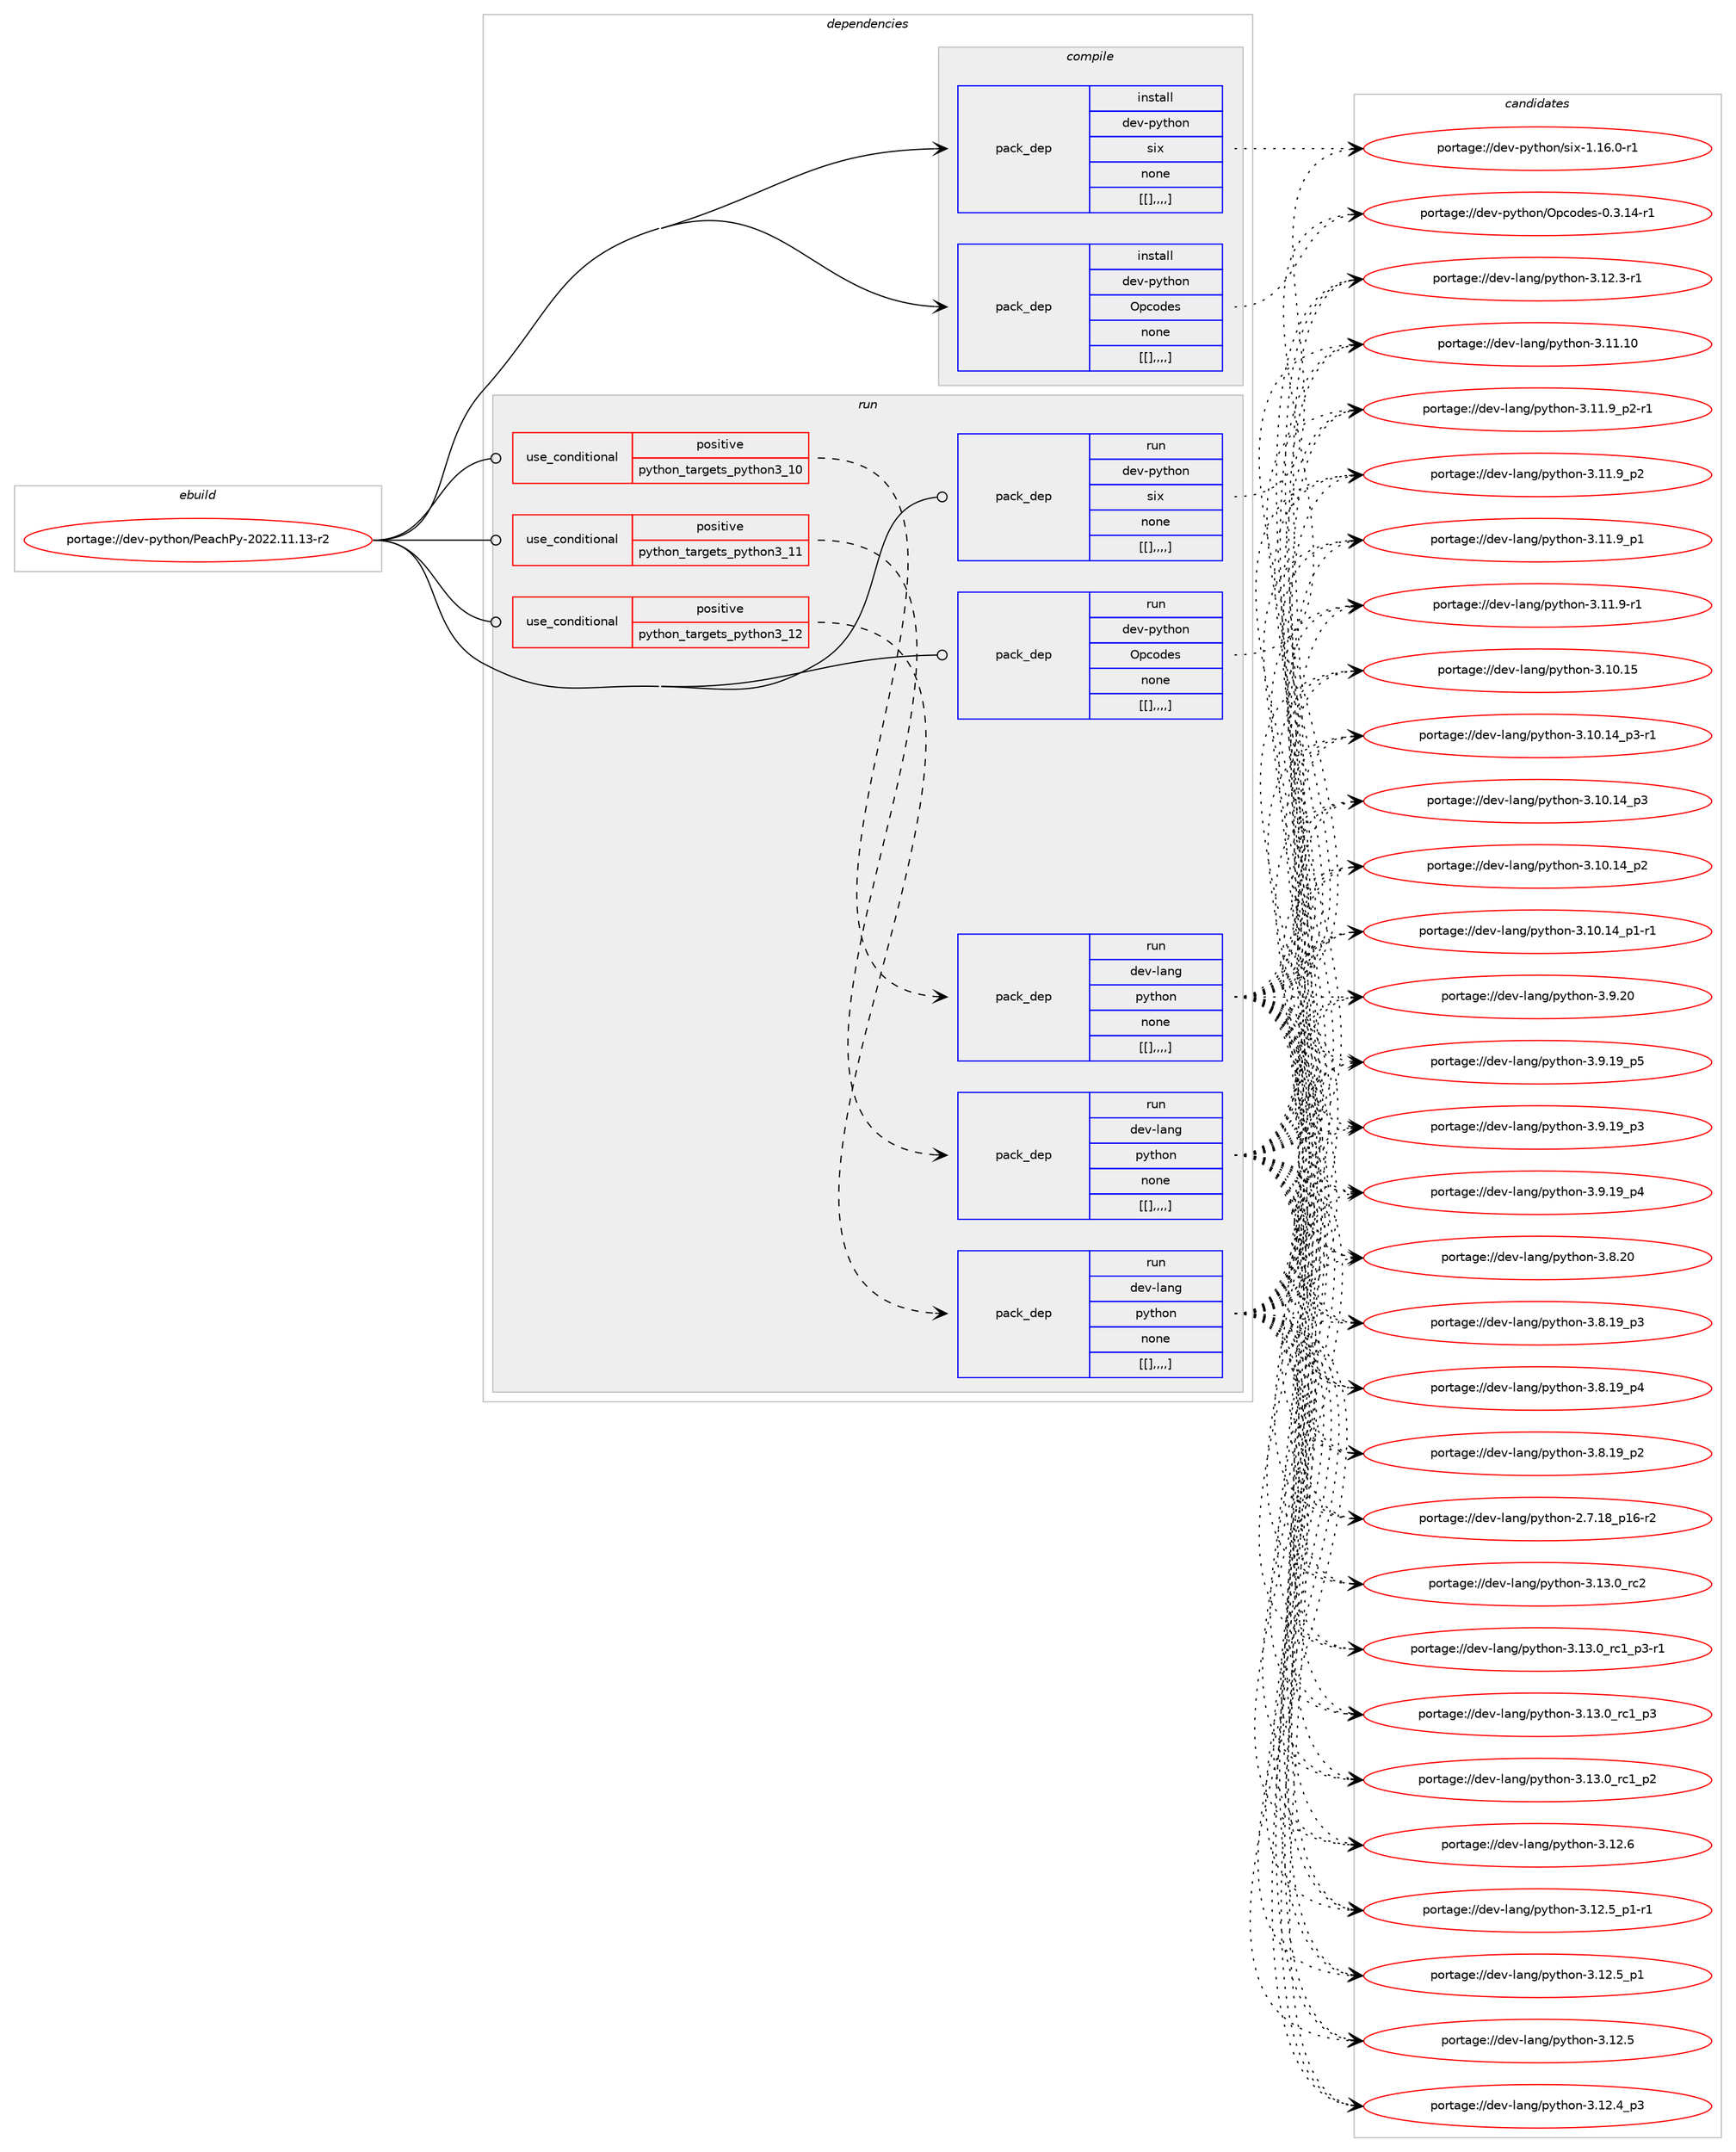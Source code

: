 digraph prolog {

# *************
# Graph options
# *************

newrank=true;
concentrate=true;
compound=true;
graph [rankdir=LR,fontname=Helvetica,fontsize=10,ranksep=1.5];#, ranksep=2.5, nodesep=0.2];
edge  [arrowhead=vee];
node  [fontname=Helvetica,fontsize=10];

# **********
# The ebuild
# **********

subgraph cluster_leftcol {
color=gray;
label=<<i>ebuild</i>>;
id [label="portage://dev-python/PeachPy-2022.11.13-r2", color=red, width=4, href="../dev-python/PeachPy-2022.11.13-r2.svg"];
}

# ****************
# The dependencies
# ****************

subgraph cluster_midcol {
color=gray;
label=<<i>dependencies</i>>;
subgraph cluster_compile {
fillcolor="#eeeeee";
style=filled;
label=<<i>compile</i>>;
subgraph pack109487 {
dependency141722 [label=<<TABLE BORDER="0" CELLBORDER="1" CELLSPACING="0" CELLPADDING="4" WIDTH="220"><TR><TD ROWSPAN="6" CELLPADDING="30">pack_dep</TD></TR><TR><TD WIDTH="110">install</TD></TR><TR><TD>dev-python</TD></TR><TR><TD>Opcodes</TD></TR><TR><TD>none</TD></TR><TR><TD>[[],,,,]</TD></TR></TABLE>>, shape=none, color=blue];
}
id:e -> dependency141722:w [weight=20,style="solid",arrowhead="vee"];
subgraph pack109488 {
dependency141723 [label=<<TABLE BORDER="0" CELLBORDER="1" CELLSPACING="0" CELLPADDING="4" WIDTH="220"><TR><TD ROWSPAN="6" CELLPADDING="30">pack_dep</TD></TR><TR><TD WIDTH="110">install</TD></TR><TR><TD>dev-python</TD></TR><TR><TD>six</TD></TR><TR><TD>none</TD></TR><TR><TD>[[],,,,]</TD></TR></TABLE>>, shape=none, color=blue];
}
id:e -> dependency141723:w [weight=20,style="solid",arrowhead="vee"];
}
subgraph cluster_compileandrun {
fillcolor="#eeeeee";
style=filled;
label=<<i>compile and run</i>>;
}
subgraph cluster_run {
fillcolor="#eeeeee";
style=filled;
label=<<i>run</i>>;
subgraph cond31023 {
dependency141724 [label=<<TABLE BORDER="0" CELLBORDER="1" CELLSPACING="0" CELLPADDING="4"><TR><TD ROWSPAN="3" CELLPADDING="10">use_conditional</TD></TR><TR><TD>positive</TD></TR><TR><TD>python_targets_python3_10</TD></TR></TABLE>>, shape=none, color=red];
subgraph pack109489 {
dependency141725 [label=<<TABLE BORDER="0" CELLBORDER="1" CELLSPACING="0" CELLPADDING="4" WIDTH="220"><TR><TD ROWSPAN="6" CELLPADDING="30">pack_dep</TD></TR><TR><TD WIDTH="110">run</TD></TR><TR><TD>dev-lang</TD></TR><TR><TD>python</TD></TR><TR><TD>none</TD></TR><TR><TD>[[],,,,]</TD></TR></TABLE>>, shape=none, color=blue];
}
dependency141724:e -> dependency141725:w [weight=20,style="dashed",arrowhead="vee"];
}
id:e -> dependency141724:w [weight=20,style="solid",arrowhead="odot"];
subgraph cond31024 {
dependency141726 [label=<<TABLE BORDER="0" CELLBORDER="1" CELLSPACING="0" CELLPADDING="4"><TR><TD ROWSPAN="3" CELLPADDING="10">use_conditional</TD></TR><TR><TD>positive</TD></TR><TR><TD>python_targets_python3_11</TD></TR></TABLE>>, shape=none, color=red];
subgraph pack109490 {
dependency141727 [label=<<TABLE BORDER="0" CELLBORDER="1" CELLSPACING="0" CELLPADDING="4" WIDTH="220"><TR><TD ROWSPAN="6" CELLPADDING="30">pack_dep</TD></TR><TR><TD WIDTH="110">run</TD></TR><TR><TD>dev-lang</TD></TR><TR><TD>python</TD></TR><TR><TD>none</TD></TR><TR><TD>[[],,,,]</TD></TR></TABLE>>, shape=none, color=blue];
}
dependency141726:e -> dependency141727:w [weight=20,style="dashed",arrowhead="vee"];
}
id:e -> dependency141726:w [weight=20,style="solid",arrowhead="odot"];
subgraph cond31025 {
dependency141728 [label=<<TABLE BORDER="0" CELLBORDER="1" CELLSPACING="0" CELLPADDING="4"><TR><TD ROWSPAN="3" CELLPADDING="10">use_conditional</TD></TR><TR><TD>positive</TD></TR><TR><TD>python_targets_python3_12</TD></TR></TABLE>>, shape=none, color=red];
subgraph pack109491 {
dependency141729 [label=<<TABLE BORDER="0" CELLBORDER="1" CELLSPACING="0" CELLPADDING="4" WIDTH="220"><TR><TD ROWSPAN="6" CELLPADDING="30">pack_dep</TD></TR><TR><TD WIDTH="110">run</TD></TR><TR><TD>dev-lang</TD></TR><TR><TD>python</TD></TR><TR><TD>none</TD></TR><TR><TD>[[],,,,]</TD></TR></TABLE>>, shape=none, color=blue];
}
dependency141728:e -> dependency141729:w [weight=20,style="dashed",arrowhead="vee"];
}
id:e -> dependency141728:w [weight=20,style="solid",arrowhead="odot"];
subgraph pack109492 {
dependency141730 [label=<<TABLE BORDER="0" CELLBORDER="1" CELLSPACING="0" CELLPADDING="4" WIDTH="220"><TR><TD ROWSPAN="6" CELLPADDING="30">pack_dep</TD></TR><TR><TD WIDTH="110">run</TD></TR><TR><TD>dev-python</TD></TR><TR><TD>Opcodes</TD></TR><TR><TD>none</TD></TR><TR><TD>[[],,,,]</TD></TR></TABLE>>, shape=none, color=blue];
}
id:e -> dependency141730:w [weight=20,style="solid",arrowhead="odot"];
subgraph pack109493 {
dependency141731 [label=<<TABLE BORDER="0" CELLBORDER="1" CELLSPACING="0" CELLPADDING="4" WIDTH="220"><TR><TD ROWSPAN="6" CELLPADDING="30">pack_dep</TD></TR><TR><TD WIDTH="110">run</TD></TR><TR><TD>dev-python</TD></TR><TR><TD>six</TD></TR><TR><TD>none</TD></TR><TR><TD>[[],,,,]</TD></TR></TABLE>>, shape=none, color=blue];
}
id:e -> dependency141731:w [weight=20,style="solid",arrowhead="odot"];
}
}

# **************
# The candidates
# **************

subgraph cluster_choices {
rank=same;
color=gray;
label=<<i>candidates</i>>;

subgraph choice109487 {
color=black;
nodesep=1;
choice10010111845112121116104111110477911299111100101115454846514649524511449 [label="portage://dev-python/Opcodes-0.3.14-r1", color=red, width=4,href="../dev-python/Opcodes-0.3.14-r1.svg"];
dependency141722:e -> choice10010111845112121116104111110477911299111100101115454846514649524511449:w [style=dotted,weight="100"];
}
subgraph choice109488 {
color=black;
nodesep=1;
choice1001011184511212111610411111047115105120454946495446484511449 [label="portage://dev-python/six-1.16.0-r1", color=red, width=4,href="../dev-python/six-1.16.0-r1.svg"];
dependency141723:e -> choice1001011184511212111610411111047115105120454946495446484511449:w [style=dotted,weight="100"];
}
subgraph choice109489 {
color=black;
nodesep=1;
choice10010111845108971101034711212111610411111045514649514648951149950 [label="portage://dev-lang/python-3.13.0_rc2", color=red, width=4,href="../dev-lang/python-3.13.0_rc2.svg"];
choice1001011184510897110103471121211161041111104551464951464895114994995112514511449 [label="portage://dev-lang/python-3.13.0_rc1_p3-r1", color=red, width=4,href="../dev-lang/python-3.13.0_rc1_p3-r1.svg"];
choice100101118451089711010347112121116104111110455146495146489511499499511251 [label="portage://dev-lang/python-3.13.0_rc1_p3", color=red, width=4,href="../dev-lang/python-3.13.0_rc1_p3.svg"];
choice100101118451089711010347112121116104111110455146495146489511499499511250 [label="portage://dev-lang/python-3.13.0_rc1_p2", color=red, width=4,href="../dev-lang/python-3.13.0_rc1_p2.svg"];
choice10010111845108971101034711212111610411111045514649504654 [label="portage://dev-lang/python-3.12.6", color=red, width=4,href="../dev-lang/python-3.12.6.svg"];
choice1001011184510897110103471121211161041111104551464950465395112494511449 [label="portage://dev-lang/python-3.12.5_p1-r1", color=red, width=4,href="../dev-lang/python-3.12.5_p1-r1.svg"];
choice100101118451089711010347112121116104111110455146495046539511249 [label="portage://dev-lang/python-3.12.5_p1", color=red, width=4,href="../dev-lang/python-3.12.5_p1.svg"];
choice10010111845108971101034711212111610411111045514649504653 [label="portage://dev-lang/python-3.12.5", color=red, width=4,href="../dev-lang/python-3.12.5.svg"];
choice100101118451089711010347112121116104111110455146495046529511251 [label="portage://dev-lang/python-3.12.4_p3", color=red, width=4,href="../dev-lang/python-3.12.4_p3.svg"];
choice100101118451089711010347112121116104111110455146495046514511449 [label="portage://dev-lang/python-3.12.3-r1", color=red, width=4,href="../dev-lang/python-3.12.3-r1.svg"];
choice1001011184510897110103471121211161041111104551464949464948 [label="portage://dev-lang/python-3.11.10", color=red, width=4,href="../dev-lang/python-3.11.10.svg"];
choice1001011184510897110103471121211161041111104551464949465795112504511449 [label="portage://dev-lang/python-3.11.9_p2-r1", color=red, width=4,href="../dev-lang/python-3.11.9_p2-r1.svg"];
choice100101118451089711010347112121116104111110455146494946579511250 [label="portage://dev-lang/python-3.11.9_p2", color=red, width=4,href="../dev-lang/python-3.11.9_p2.svg"];
choice100101118451089711010347112121116104111110455146494946579511249 [label="portage://dev-lang/python-3.11.9_p1", color=red, width=4,href="../dev-lang/python-3.11.9_p1.svg"];
choice100101118451089711010347112121116104111110455146494946574511449 [label="portage://dev-lang/python-3.11.9-r1", color=red, width=4,href="../dev-lang/python-3.11.9-r1.svg"];
choice1001011184510897110103471121211161041111104551464948464953 [label="portage://dev-lang/python-3.10.15", color=red, width=4,href="../dev-lang/python-3.10.15.svg"];
choice100101118451089711010347112121116104111110455146494846495295112514511449 [label="portage://dev-lang/python-3.10.14_p3-r1", color=red, width=4,href="../dev-lang/python-3.10.14_p3-r1.svg"];
choice10010111845108971101034711212111610411111045514649484649529511251 [label="portage://dev-lang/python-3.10.14_p3", color=red, width=4,href="../dev-lang/python-3.10.14_p3.svg"];
choice10010111845108971101034711212111610411111045514649484649529511250 [label="portage://dev-lang/python-3.10.14_p2", color=red, width=4,href="../dev-lang/python-3.10.14_p2.svg"];
choice100101118451089711010347112121116104111110455146494846495295112494511449 [label="portage://dev-lang/python-3.10.14_p1-r1", color=red, width=4,href="../dev-lang/python-3.10.14_p1-r1.svg"];
choice10010111845108971101034711212111610411111045514657465048 [label="portage://dev-lang/python-3.9.20", color=red, width=4,href="../dev-lang/python-3.9.20.svg"];
choice100101118451089711010347112121116104111110455146574649579511253 [label="portage://dev-lang/python-3.9.19_p5", color=red, width=4,href="../dev-lang/python-3.9.19_p5.svg"];
choice100101118451089711010347112121116104111110455146574649579511252 [label="portage://dev-lang/python-3.9.19_p4", color=red, width=4,href="../dev-lang/python-3.9.19_p4.svg"];
choice100101118451089711010347112121116104111110455146574649579511251 [label="portage://dev-lang/python-3.9.19_p3", color=red, width=4,href="../dev-lang/python-3.9.19_p3.svg"];
choice10010111845108971101034711212111610411111045514656465048 [label="portage://dev-lang/python-3.8.20", color=red, width=4,href="../dev-lang/python-3.8.20.svg"];
choice100101118451089711010347112121116104111110455146564649579511252 [label="portage://dev-lang/python-3.8.19_p4", color=red, width=4,href="../dev-lang/python-3.8.19_p4.svg"];
choice100101118451089711010347112121116104111110455146564649579511251 [label="portage://dev-lang/python-3.8.19_p3", color=red, width=4,href="../dev-lang/python-3.8.19_p3.svg"];
choice100101118451089711010347112121116104111110455146564649579511250 [label="portage://dev-lang/python-3.8.19_p2", color=red, width=4,href="../dev-lang/python-3.8.19_p2.svg"];
choice100101118451089711010347112121116104111110455046554649569511249544511450 [label="portage://dev-lang/python-2.7.18_p16-r2", color=red, width=4,href="../dev-lang/python-2.7.18_p16-r2.svg"];
dependency141725:e -> choice10010111845108971101034711212111610411111045514649514648951149950:w [style=dotted,weight="100"];
dependency141725:e -> choice1001011184510897110103471121211161041111104551464951464895114994995112514511449:w [style=dotted,weight="100"];
dependency141725:e -> choice100101118451089711010347112121116104111110455146495146489511499499511251:w [style=dotted,weight="100"];
dependency141725:e -> choice100101118451089711010347112121116104111110455146495146489511499499511250:w [style=dotted,weight="100"];
dependency141725:e -> choice10010111845108971101034711212111610411111045514649504654:w [style=dotted,weight="100"];
dependency141725:e -> choice1001011184510897110103471121211161041111104551464950465395112494511449:w [style=dotted,weight="100"];
dependency141725:e -> choice100101118451089711010347112121116104111110455146495046539511249:w [style=dotted,weight="100"];
dependency141725:e -> choice10010111845108971101034711212111610411111045514649504653:w [style=dotted,weight="100"];
dependency141725:e -> choice100101118451089711010347112121116104111110455146495046529511251:w [style=dotted,weight="100"];
dependency141725:e -> choice100101118451089711010347112121116104111110455146495046514511449:w [style=dotted,weight="100"];
dependency141725:e -> choice1001011184510897110103471121211161041111104551464949464948:w [style=dotted,weight="100"];
dependency141725:e -> choice1001011184510897110103471121211161041111104551464949465795112504511449:w [style=dotted,weight="100"];
dependency141725:e -> choice100101118451089711010347112121116104111110455146494946579511250:w [style=dotted,weight="100"];
dependency141725:e -> choice100101118451089711010347112121116104111110455146494946579511249:w [style=dotted,weight="100"];
dependency141725:e -> choice100101118451089711010347112121116104111110455146494946574511449:w [style=dotted,weight="100"];
dependency141725:e -> choice1001011184510897110103471121211161041111104551464948464953:w [style=dotted,weight="100"];
dependency141725:e -> choice100101118451089711010347112121116104111110455146494846495295112514511449:w [style=dotted,weight="100"];
dependency141725:e -> choice10010111845108971101034711212111610411111045514649484649529511251:w [style=dotted,weight="100"];
dependency141725:e -> choice10010111845108971101034711212111610411111045514649484649529511250:w [style=dotted,weight="100"];
dependency141725:e -> choice100101118451089711010347112121116104111110455146494846495295112494511449:w [style=dotted,weight="100"];
dependency141725:e -> choice10010111845108971101034711212111610411111045514657465048:w [style=dotted,weight="100"];
dependency141725:e -> choice100101118451089711010347112121116104111110455146574649579511253:w [style=dotted,weight="100"];
dependency141725:e -> choice100101118451089711010347112121116104111110455146574649579511252:w [style=dotted,weight="100"];
dependency141725:e -> choice100101118451089711010347112121116104111110455146574649579511251:w [style=dotted,weight="100"];
dependency141725:e -> choice10010111845108971101034711212111610411111045514656465048:w [style=dotted,weight="100"];
dependency141725:e -> choice100101118451089711010347112121116104111110455146564649579511252:w [style=dotted,weight="100"];
dependency141725:e -> choice100101118451089711010347112121116104111110455146564649579511251:w [style=dotted,weight="100"];
dependency141725:e -> choice100101118451089711010347112121116104111110455146564649579511250:w [style=dotted,weight="100"];
dependency141725:e -> choice100101118451089711010347112121116104111110455046554649569511249544511450:w [style=dotted,weight="100"];
}
subgraph choice109490 {
color=black;
nodesep=1;
choice10010111845108971101034711212111610411111045514649514648951149950 [label="portage://dev-lang/python-3.13.0_rc2", color=red, width=4,href="../dev-lang/python-3.13.0_rc2.svg"];
choice1001011184510897110103471121211161041111104551464951464895114994995112514511449 [label="portage://dev-lang/python-3.13.0_rc1_p3-r1", color=red, width=4,href="../dev-lang/python-3.13.0_rc1_p3-r1.svg"];
choice100101118451089711010347112121116104111110455146495146489511499499511251 [label="portage://dev-lang/python-3.13.0_rc1_p3", color=red, width=4,href="../dev-lang/python-3.13.0_rc1_p3.svg"];
choice100101118451089711010347112121116104111110455146495146489511499499511250 [label="portage://dev-lang/python-3.13.0_rc1_p2", color=red, width=4,href="../dev-lang/python-3.13.0_rc1_p2.svg"];
choice10010111845108971101034711212111610411111045514649504654 [label="portage://dev-lang/python-3.12.6", color=red, width=4,href="../dev-lang/python-3.12.6.svg"];
choice1001011184510897110103471121211161041111104551464950465395112494511449 [label="portage://dev-lang/python-3.12.5_p1-r1", color=red, width=4,href="../dev-lang/python-3.12.5_p1-r1.svg"];
choice100101118451089711010347112121116104111110455146495046539511249 [label="portage://dev-lang/python-3.12.5_p1", color=red, width=4,href="../dev-lang/python-3.12.5_p1.svg"];
choice10010111845108971101034711212111610411111045514649504653 [label="portage://dev-lang/python-3.12.5", color=red, width=4,href="../dev-lang/python-3.12.5.svg"];
choice100101118451089711010347112121116104111110455146495046529511251 [label="portage://dev-lang/python-3.12.4_p3", color=red, width=4,href="../dev-lang/python-3.12.4_p3.svg"];
choice100101118451089711010347112121116104111110455146495046514511449 [label="portage://dev-lang/python-3.12.3-r1", color=red, width=4,href="../dev-lang/python-3.12.3-r1.svg"];
choice1001011184510897110103471121211161041111104551464949464948 [label="portage://dev-lang/python-3.11.10", color=red, width=4,href="../dev-lang/python-3.11.10.svg"];
choice1001011184510897110103471121211161041111104551464949465795112504511449 [label="portage://dev-lang/python-3.11.9_p2-r1", color=red, width=4,href="../dev-lang/python-3.11.9_p2-r1.svg"];
choice100101118451089711010347112121116104111110455146494946579511250 [label="portage://dev-lang/python-3.11.9_p2", color=red, width=4,href="../dev-lang/python-3.11.9_p2.svg"];
choice100101118451089711010347112121116104111110455146494946579511249 [label="portage://dev-lang/python-3.11.9_p1", color=red, width=4,href="../dev-lang/python-3.11.9_p1.svg"];
choice100101118451089711010347112121116104111110455146494946574511449 [label="portage://dev-lang/python-3.11.9-r1", color=red, width=4,href="../dev-lang/python-3.11.9-r1.svg"];
choice1001011184510897110103471121211161041111104551464948464953 [label="portage://dev-lang/python-3.10.15", color=red, width=4,href="../dev-lang/python-3.10.15.svg"];
choice100101118451089711010347112121116104111110455146494846495295112514511449 [label="portage://dev-lang/python-3.10.14_p3-r1", color=red, width=4,href="../dev-lang/python-3.10.14_p3-r1.svg"];
choice10010111845108971101034711212111610411111045514649484649529511251 [label="portage://dev-lang/python-3.10.14_p3", color=red, width=4,href="../dev-lang/python-3.10.14_p3.svg"];
choice10010111845108971101034711212111610411111045514649484649529511250 [label="portage://dev-lang/python-3.10.14_p2", color=red, width=4,href="../dev-lang/python-3.10.14_p2.svg"];
choice100101118451089711010347112121116104111110455146494846495295112494511449 [label="portage://dev-lang/python-3.10.14_p1-r1", color=red, width=4,href="../dev-lang/python-3.10.14_p1-r1.svg"];
choice10010111845108971101034711212111610411111045514657465048 [label="portage://dev-lang/python-3.9.20", color=red, width=4,href="../dev-lang/python-3.9.20.svg"];
choice100101118451089711010347112121116104111110455146574649579511253 [label="portage://dev-lang/python-3.9.19_p5", color=red, width=4,href="../dev-lang/python-3.9.19_p5.svg"];
choice100101118451089711010347112121116104111110455146574649579511252 [label="portage://dev-lang/python-3.9.19_p4", color=red, width=4,href="../dev-lang/python-3.9.19_p4.svg"];
choice100101118451089711010347112121116104111110455146574649579511251 [label="portage://dev-lang/python-3.9.19_p3", color=red, width=4,href="../dev-lang/python-3.9.19_p3.svg"];
choice10010111845108971101034711212111610411111045514656465048 [label="portage://dev-lang/python-3.8.20", color=red, width=4,href="../dev-lang/python-3.8.20.svg"];
choice100101118451089711010347112121116104111110455146564649579511252 [label="portage://dev-lang/python-3.8.19_p4", color=red, width=4,href="../dev-lang/python-3.8.19_p4.svg"];
choice100101118451089711010347112121116104111110455146564649579511251 [label="portage://dev-lang/python-3.8.19_p3", color=red, width=4,href="../dev-lang/python-3.8.19_p3.svg"];
choice100101118451089711010347112121116104111110455146564649579511250 [label="portage://dev-lang/python-3.8.19_p2", color=red, width=4,href="../dev-lang/python-3.8.19_p2.svg"];
choice100101118451089711010347112121116104111110455046554649569511249544511450 [label="portage://dev-lang/python-2.7.18_p16-r2", color=red, width=4,href="../dev-lang/python-2.7.18_p16-r2.svg"];
dependency141727:e -> choice10010111845108971101034711212111610411111045514649514648951149950:w [style=dotted,weight="100"];
dependency141727:e -> choice1001011184510897110103471121211161041111104551464951464895114994995112514511449:w [style=dotted,weight="100"];
dependency141727:e -> choice100101118451089711010347112121116104111110455146495146489511499499511251:w [style=dotted,weight="100"];
dependency141727:e -> choice100101118451089711010347112121116104111110455146495146489511499499511250:w [style=dotted,weight="100"];
dependency141727:e -> choice10010111845108971101034711212111610411111045514649504654:w [style=dotted,weight="100"];
dependency141727:e -> choice1001011184510897110103471121211161041111104551464950465395112494511449:w [style=dotted,weight="100"];
dependency141727:e -> choice100101118451089711010347112121116104111110455146495046539511249:w [style=dotted,weight="100"];
dependency141727:e -> choice10010111845108971101034711212111610411111045514649504653:w [style=dotted,weight="100"];
dependency141727:e -> choice100101118451089711010347112121116104111110455146495046529511251:w [style=dotted,weight="100"];
dependency141727:e -> choice100101118451089711010347112121116104111110455146495046514511449:w [style=dotted,weight="100"];
dependency141727:e -> choice1001011184510897110103471121211161041111104551464949464948:w [style=dotted,weight="100"];
dependency141727:e -> choice1001011184510897110103471121211161041111104551464949465795112504511449:w [style=dotted,weight="100"];
dependency141727:e -> choice100101118451089711010347112121116104111110455146494946579511250:w [style=dotted,weight="100"];
dependency141727:e -> choice100101118451089711010347112121116104111110455146494946579511249:w [style=dotted,weight="100"];
dependency141727:e -> choice100101118451089711010347112121116104111110455146494946574511449:w [style=dotted,weight="100"];
dependency141727:e -> choice1001011184510897110103471121211161041111104551464948464953:w [style=dotted,weight="100"];
dependency141727:e -> choice100101118451089711010347112121116104111110455146494846495295112514511449:w [style=dotted,weight="100"];
dependency141727:e -> choice10010111845108971101034711212111610411111045514649484649529511251:w [style=dotted,weight="100"];
dependency141727:e -> choice10010111845108971101034711212111610411111045514649484649529511250:w [style=dotted,weight="100"];
dependency141727:e -> choice100101118451089711010347112121116104111110455146494846495295112494511449:w [style=dotted,weight="100"];
dependency141727:e -> choice10010111845108971101034711212111610411111045514657465048:w [style=dotted,weight="100"];
dependency141727:e -> choice100101118451089711010347112121116104111110455146574649579511253:w [style=dotted,weight="100"];
dependency141727:e -> choice100101118451089711010347112121116104111110455146574649579511252:w [style=dotted,weight="100"];
dependency141727:e -> choice100101118451089711010347112121116104111110455146574649579511251:w [style=dotted,weight="100"];
dependency141727:e -> choice10010111845108971101034711212111610411111045514656465048:w [style=dotted,weight="100"];
dependency141727:e -> choice100101118451089711010347112121116104111110455146564649579511252:w [style=dotted,weight="100"];
dependency141727:e -> choice100101118451089711010347112121116104111110455146564649579511251:w [style=dotted,weight="100"];
dependency141727:e -> choice100101118451089711010347112121116104111110455146564649579511250:w [style=dotted,weight="100"];
dependency141727:e -> choice100101118451089711010347112121116104111110455046554649569511249544511450:w [style=dotted,weight="100"];
}
subgraph choice109491 {
color=black;
nodesep=1;
choice10010111845108971101034711212111610411111045514649514648951149950 [label="portage://dev-lang/python-3.13.0_rc2", color=red, width=4,href="../dev-lang/python-3.13.0_rc2.svg"];
choice1001011184510897110103471121211161041111104551464951464895114994995112514511449 [label="portage://dev-lang/python-3.13.0_rc1_p3-r1", color=red, width=4,href="../dev-lang/python-3.13.0_rc1_p3-r1.svg"];
choice100101118451089711010347112121116104111110455146495146489511499499511251 [label="portage://dev-lang/python-3.13.0_rc1_p3", color=red, width=4,href="../dev-lang/python-3.13.0_rc1_p3.svg"];
choice100101118451089711010347112121116104111110455146495146489511499499511250 [label="portage://dev-lang/python-3.13.0_rc1_p2", color=red, width=4,href="../dev-lang/python-3.13.0_rc1_p2.svg"];
choice10010111845108971101034711212111610411111045514649504654 [label="portage://dev-lang/python-3.12.6", color=red, width=4,href="../dev-lang/python-3.12.6.svg"];
choice1001011184510897110103471121211161041111104551464950465395112494511449 [label="portage://dev-lang/python-3.12.5_p1-r1", color=red, width=4,href="../dev-lang/python-3.12.5_p1-r1.svg"];
choice100101118451089711010347112121116104111110455146495046539511249 [label="portage://dev-lang/python-3.12.5_p1", color=red, width=4,href="../dev-lang/python-3.12.5_p1.svg"];
choice10010111845108971101034711212111610411111045514649504653 [label="portage://dev-lang/python-3.12.5", color=red, width=4,href="../dev-lang/python-3.12.5.svg"];
choice100101118451089711010347112121116104111110455146495046529511251 [label="portage://dev-lang/python-3.12.4_p3", color=red, width=4,href="../dev-lang/python-3.12.4_p3.svg"];
choice100101118451089711010347112121116104111110455146495046514511449 [label="portage://dev-lang/python-3.12.3-r1", color=red, width=4,href="../dev-lang/python-3.12.3-r1.svg"];
choice1001011184510897110103471121211161041111104551464949464948 [label="portage://dev-lang/python-3.11.10", color=red, width=4,href="../dev-lang/python-3.11.10.svg"];
choice1001011184510897110103471121211161041111104551464949465795112504511449 [label="portage://dev-lang/python-3.11.9_p2-r1", color=red, width=4,href="../dev-lang/python-3.11.9_p2-r1.svg"];
choice100101118451089711010347112121116104111110455146494946579511250 [label="portage://dev-lang/python-3.11.9_p2", color=red, width=4,href="../dev-lang/python-3.11.9_p2.svg"];
choice100101118451089711010347112121116104111110455146494946579511249 [label="portage://dev-lang/python-3.11.9_p1", color=red, width=4,href="../dev-lang/python-3.11.9_p1.svg"];
choice100101118451089711010347112121116104111110455146494946574511449 [label="portage://dev-lang/python-3.11.9-r1", color=red, width=4,href="../dev-lang/python-3.11.9-r1.svg"];
choice1001011184510897110103471121211161041111104551464948464953 [label="portage://dev-lang/python-3.10.15", color=red, width=4,href="../dev-lang/python-3.10.15.svg"];
choice100101118451089711010347112121116104111110455146494846495295112514511449 [label="portage://dev-lang/python-3.10.14_p3-r1", color=red, width=4,href="../dev-lang/python-3.10.14_p3-r1.svg"];
choice10010111845108971101034711212111610411111045514649484649529511251 [label="portage://dev-lang/python-3.10.14_p3", color=red, width=4,href="../dev-lang/python-3.10.14_p3.svg"];
choice10010111845108971101034711212111610411111045514649484649529511250 [label="portage://dev-lang/python-3.10.14_p2", color=red, width=4,href="../dev-lang/python-3.10.14_p2.svg"];
choice100101118451089711010347112121116104111110455146494846495295112494511449 [label="portage://dev-lang/python-3.10.14_p1-r1", color=red, width=4,href="../dev-lang/python-3.10.14_p1-r1.svg"];
choice10010111845108971101034711212111610411111045514657465048 [label="portage://dev-lang/python-3.9.20", color=red, width=4,href="../dev-lang/python-3.9.20.svg"];
choice100101118451089711010347112121116104111110455146574649579511253 [label="portage://dev-lang/python-3.9.19_p5", color=red, width=4,href="../dev-lang/python-3.9.19_p5.svg"];
choice100101118451089711010347112121116104111110455146574649579511252 [label="portage://dev-lang/python-3.9.19_p4", color=red, width=4,href="../dev-lang/python-3.9.19_p4.svg"];
choice100101118451089711010347112121116104111110455146574649579511251 [label="portage://dev-lang/python-3.9.19_p3", color=red, width=4,href="../dev-lang/python-3.9.19_p3.svg"];
choice10010111845108971101034711212111610411111045514656465048 [label="portage://dev-lang/python-3.8.20", color=red, width=4,href="../dev-lang/python-3.8.20.svg"];
choice100101118451089711010347112121116104111110455146564649579511252 [label="portage://dev-lang/python-3.8.19_p4", color=red, width=4,href="../dev-lang/python-3.8.19_p4.svg"];
choice100101118451089711010347112121116104111110455146564649579511251 [label="portage://dev-lang/python-3.8.19_p3", color=red, width=4,href="../dev-lang/python-3.8.19_p3.svg"];
choice100101118451089711010347112121116104111110455146564649579511250 [label="portage://dev-lang/python-3.8.19_p2", color=red, width=4,href="../dev-lang/python-3.8.19_p2.svg"];
choice100101118451089711010347112121116104111110455046554649569511249544511450 [label="portage://dev-lang/python-2.7.18_p16-r2", color=red, width=4,href="../dev-lang/python-2.7.18_p16-r2.svg"];
dependency141729:e -> choice10010111845108971101034711212111610411111045514649514648951149950:w [style=dotted,weight="100"];
dependency141729:e -> choice1001011184510897110103471121211161041111104551464951464895114994995112514511449:w [style=dotted,weight="100"];
dependency141729:e -> choice100101118451089711010347112121116104111110455146495146489511499499511251:w [style=dotted,weight="100"];
dependency141729:e -> choice100101118451089711010347112121116104111110455146495146489511499499511250:w [style=dotted,weight="100"];
dependency141729:e -> choice10010111845108971101034711212111610411111045514649504654:w [style=dotted,weight="100"];
dependency141729:e -> choice1001011184510897110103471121211161041111104551464950465395112494511449:w [style=dotted,weight="100"];
dependency141729:e -> choice100101118451089711010347112121116104111110455146495046539511249:w [style=dotted,weight="100"];
dependency141729:e -> choice10010111845108971101034711212111610411111045514649504653:w [style=dotted,weight="100"];
dependency141729:e -> choice100101118451089711010347112121116104111110455146495046529511251:w [style=dotted,weight="100"];
dependency141729:e -> choice100101118451089711010347112121116104111110455146495046514511449:w [style=dotted,weight="100"];
dependency141729:e -> choice1001011184510897110103471121211161041111104551464949464948:w [style=dotted,weight="100"];
dependency141729:e -> choice1001011184510897110103471121211161041111104551464949465795112504511449:w [style=dotted,weight="100"];
dependency141729:e -> choice100101118451089711010347112121116104111110455146494946579511250:w [style=dotted,weight="100"];
dependency141729:e -> choice100101118451089711010347112121116104111110455146494946579511249:w [style=dotted,weight="100"];
dependency141729:e -> choice100101118451089711010347112121116104111110455146494946574511449:w [style=dotted,weight="100"];
dependency141729:e -> choice1001011184510897110103471121211161041111104551464948464953:w [style=dotted,weight="100"];
dependency141729:e -> choice100101118451089711010347112121116104111110455146494846495295112514511449:w [style=dotted,weight="100"];
dependency141729:e -> choice10010111845108971101034711212111610411111045514649484649529511251:w [style=dotted,weight="100"];
dependency141729:e -> choice10010111845108971101034711212111610411111045514649484649529511250:w [style=dotted,weight="100"];
dependency141729:e -> choice100101118451089711010347112121116104111110455146494846495295112494511449:w [style=dotted,weight="100"];
dependency141729:e -> choice10010111845108971101034711212111610411111045514657465048:w [style=dotted,weight="100"];
dependency141729:e -> choice100101118451089711010347112121116104111110455146574649579511253:w [style=dotted,weight="100"];
dependency141729:e -> choice100101118451089711010347112121116104111110455146574649579511252:w [style=dotted,weight="100"];
dependency141729:e -> choice100101118451089711010347112121116104111110455146574649579511251:w [style=dotted,weight="100"];
dependency141729:e -> choice10010111845108971101034711212111610411111045514656465048:w [style=dotted,weight="100"];
dependency141729:e -> choice100101118451089711010347112121116104111110455146564649579511252:w [style=dotted,weight="100"];
dependency141729:e -> choice100101118451089711010347112121116104111110455146564649579511251:w [style=dotted,weight="100"];
dependency141729:e -> choice100101118451089711010347112121116104111110455146564649579511250:w [style=dotted,weight="100"];
dependency141729:e -> choice100101118451089711010347112121116104111110455046554649569511249544511450:w [style=dotted,weight="100"];
}
subgraph choice109492 {
color=black;
nodesep=1;
choice10010111845112121116104111110477911299111100101115454846514649524511449 [label="portage://dev-python/Opcodes-0.3.14-r1", color=red, width=4,href="../dev-python/Opcodes-0.3.14-r1.svg"];
dependency141730:e -> choice10010111845112121116104111110477911299111100101115454846514649524511449:w [style=dotted,weight="100"];
}
subgraph choice109493 {
color=black;
nodesep=1;
choice1001011184511212111610411111047115105120454946495446484511449 [label="portage://dev-python/six-1.16.0-r1", color=red, width=4,href="../dev-python/six-1.16.0-r1.svg"];
dependency141731:e -> choice1001011184511212111610411111047115105120454946495446484511449:w [style=dotted,weight="100"];
}
}

}
